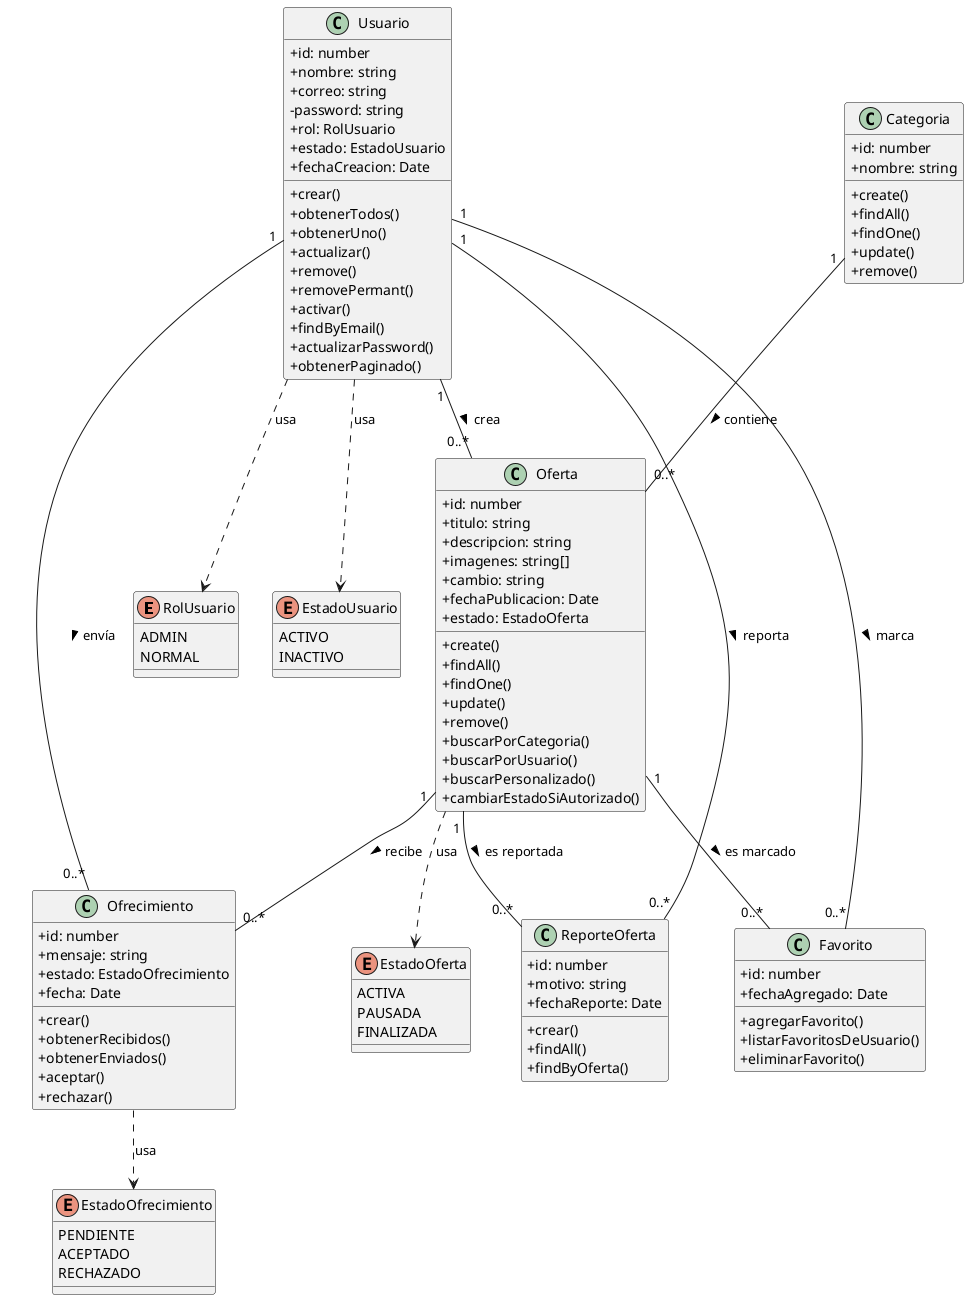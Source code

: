 @startuml
skinparam classAttributeIconSize 0


enum RolUsuario {
  ADMIN
  NORMAL
}
enum EstadoUsuario {
  ACTIVO
  INACTIVO
}
enum EstadoOferta {
  ACTIVA
  PAUSADA
  FINALIZADA
}
enum EstadoOfrecimiento {
  PENDIENTE
  ACEPTADO
  RECHAZADO
}


class Usuario {
  +id: number
  +nombre: string
  +correo: string
  -password: string
  +rol: RolUsuario
  +estado: EstadoUsuario
  +fechaCreacion: Date

  +crear()
  +obtenerTodos()
  +obtenerUno()
  +actualizar()
  +remove()
  +removePermant()
  +activar()
  +findByEmail()
  +actualizarPassword()
  +obtenerPaginado()
}

class Categoria {
  +id: number
  +nombre: string

  +create()
  +findAll()
  +findOne()
  +update()
  +remove()
}

class Oferta {
  +id: number
  +titulo: string
  +descripcion: string
  +imagenes: string[]
  +cambio: string
  +fechaPublicacion: Date
  +estado: EstadoOferta

  +create()
  +findAll()
  +findOne()
  +update()
  +remove()
  +buscarPorCategoria()
  +buscarPorUsuario()
  +buscarPersonalizado()
  +cambiarEstadoSiAutorizado()
}

class Favorito {
  +id: number
  +fechaAgregado: Date

  +agregarFavorito()
  +listarFavoritosDeUsuario()
  +eliminarFavorito()
}

class Ofrecimiento {
  +id: number
  +mensaje: string
  +estado: EstadoOfrecimiento
  +fecha: Date

  +crear()
  +obtenerRecibidos()
  +obtenerEnviados()
  +aceptar()
  +rechazar()
}

class ReporteOferta {
  +id: number
  +motivo: string
  +fechaReporte: Date

  +crear()
  +findAll()
  +findByOferta()
}


Usuario       "1" -- "0..*" Oferta        : crea >
Categoria     "1" -- "0..*" Oferta        : contiene >
Usuario       "1" -- "0..*" Favorito       : marca >
Oferta        "1" -- "0..*" Favorito       : es marcado >
Usuario       "1" -- "0..*" Ofrecimiento   : envía >
Oferta        "1" -- "0..*" Ofrecimiento   : recibe >
Usuario       "1" -- "0..*" ReporteOferta   : reporta >
Oferta        "1" -- "0..*" ReporteOferta   : es reportada >


Usuario       ..> RolUsuario          : usa
Usuario       ..> EstadoUsuario       : usa
Oferta        ..> EstadoOferta        : usa
Ofrecimiento  ..> EstadoOfrecimiento  : usa

@enduml
